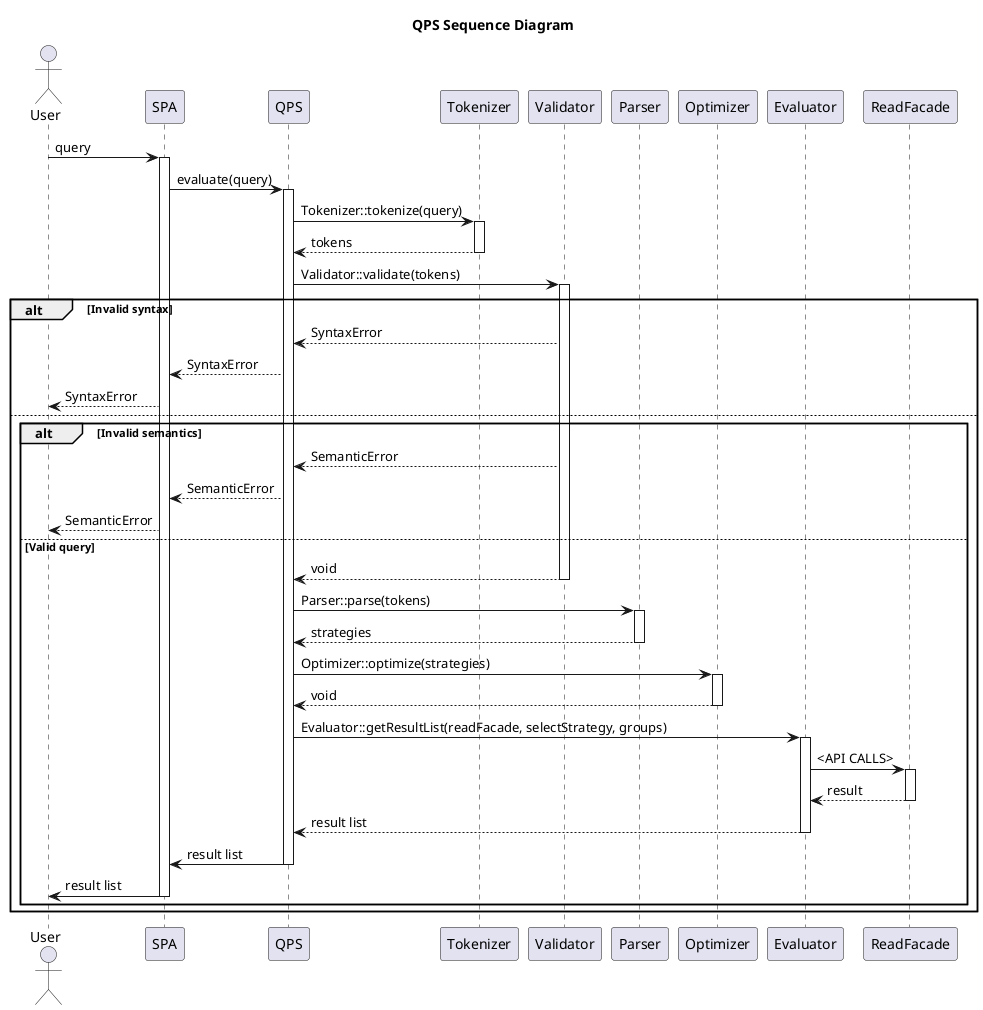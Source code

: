 @startuml
title QPS Sequence Diagram

actor User
participant SPA
participant QPS
participant Tokenizer
participant Validator
participant Parser
participant Optimizer
participant Evaluator
participant ReadFacade

User -> SPA: query
activate SPA
SPA -> QPS: evaluate(query)
activate QPS

QPS -> Tokenizer: Tokenizer::tokenize(query)
activate Tokenizer
Tokenizer --> QPS: tokens
deactivate Tokenizer

QPS -> Validator: Validator::validate(tokens)
activate Validator
alt Invalid syntax
  Validator --> QPS: SyntaxError
  QPS --> SPA: SyntaxError
  SPA --> User: SyntaxError
else
  alt Invalid semantics
    Validator --> QPS: SemanticError
    QPS --> SPA: SemanticError
    SPA --> User: SemanticError
  else Valid query
    Validator --> QPS: void
    deactivate Validator

    QPS -> Parser: Parser::parse(tokens)
    activate Parser
    Parser --> QPS: strategies
    deactivate Parser

    QPS -> Optimizer: Optimizer::optimize(strategies)
    activate Optimizer
    Optimizer --> QPS: void
    deactivate Optimizer

    QPS -> Evaluator: Evaluator::getResultList(readFacade, selectStrategy, groups)
    activate Evaluator

    Evaluator -> ReadFacade: <API CALLS>
    activate ReadFacade
    ReadFacade --> Evaluator: result
    deactivate ReadFacade

    Evaluator --> QPS: result list
    deactivate Evaluator

    QPS -> SPA: result list
    deactivate QPS

    SPA -> User: result list
    deactivate SPA
  end
end

@enduml
